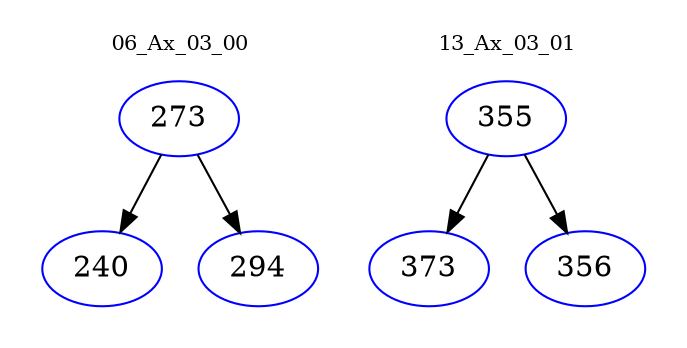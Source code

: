 digraph{
subgraph cluster_0 {
color = white
label = "06_Ax_03_00";
fontsize=10;
T0_273 [label="273", color="blue"]
T0_273 -> T0_240 [color="black"]
T0_240 [label="240", color="blue"]
T0_273 -> T0_294 [color="black"]
T0_294 [label="294", color="blue"]
}
subgraph cluster_1 {
color = white
label = "13_Ax_03_01";
fontsize=10;
T1_355 [label="355", color="blue"]
T1_355 -> T1_373 [color="black"]
T1_373 [label="373", color="blue"]
T1_355 -> T1_356 [color="black"]
T1_356 [label="356", color="blue"]
}
}
